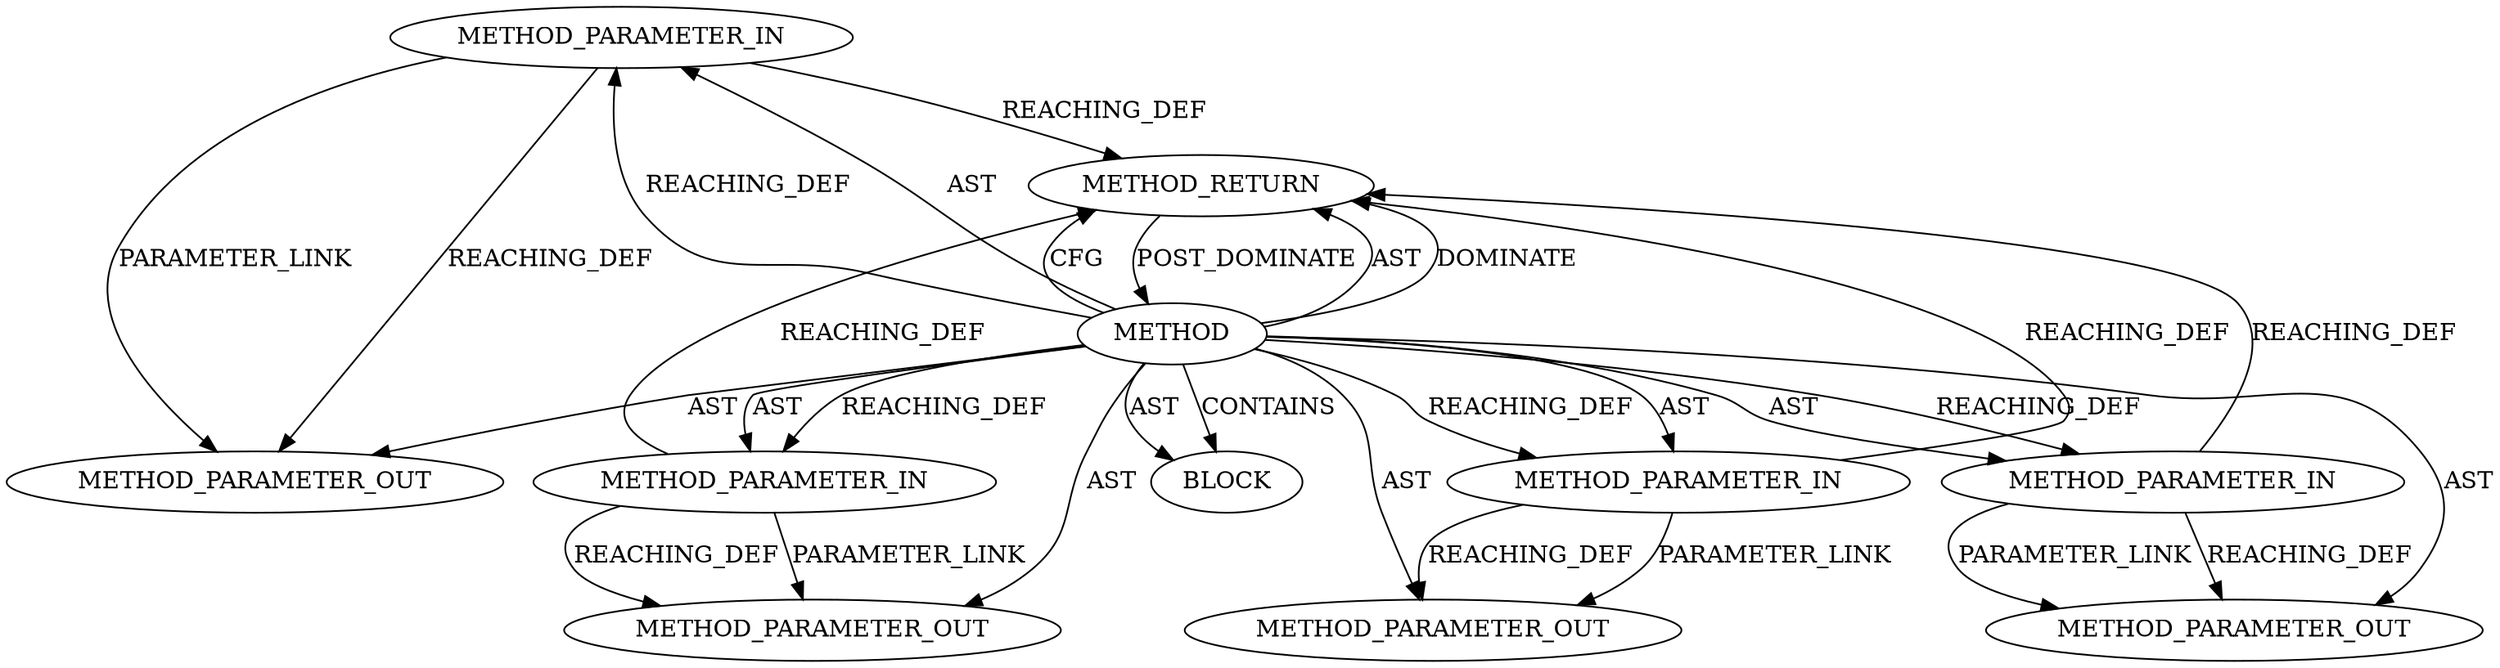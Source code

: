 digraph {
  19438 [label=METHOD_PARAMETER_IN ORDER=2 CODE="p2" IS_VARIADIC=false TYPE_FULL_NAME="ANY" EVALUATION_STRATEGY="BY_VALUE" INDEX=2 NAME="p2"]
  21792 [label=METHOD_PARAMETER_OUT ORDER=2 CODE="p2" IS_VARIADIC=false TYPE_FULL_NAME="ANY" EVALUATION_STRATEGY="BY_VALUE" INDEX=2 NAME="p2"]
  19441 [label=BLOCK ORDER=1 ARGUMENT_INDEX=1 CODE="<empty>" TYPE_FULL_NAME="ANY"]
  19436 [label=METHOD AST_PARENT_TYPE="NAMESPACE_BLOCK" AST_PARENT_FULL_NAME="<global>" ORDER=0 CODE="<empty>" FULL_NAME="tls_dev_del" IS_EXTERNAL=true FILENAME="<empty>" SIGNATURE="" NAME="tls_dev_del"]
  19442 [label=METHOD_RETURN ORDER=2 CODE="RET" TYPE_FULL_NAME="ANY" EVALUATION_STRATEGY="BY_VALUE"]
  21791 [label=METHOD_PARAMETER_OUT ORDER=1 CODE="p1" IS_VARIADIC=false TYPE_FULL_NAME="ANY" EVALUATION_STRATEGY="BY_VALUE" INDEX=1 NAME="p1"]
  19437 [label=METHOD_PARAMETER_IN ORDER=1 CODE="p1" IS_VARIADIC=false TYPE_FULL_NAME="ANY" EVALUATION_STRATEGY="BY_VALUE" INDEX=1 NAME="p1"]
  21794 [label=METHOD_PARAMETER_OUT ORDER=4 CODE="p4" IS_VARIADIC=false TYPE_FULL_NAME="ANY" EVALUATION_STRATEGY="BY_VALUE" INDEX=4 NAME="p4"]
  21793 [label=METHOD_PARAMETER_OUT ORDER=3 CODE="p3" IS_VARIADIC=false TYPE_FULL_NAME="ANY" EVALUATION_STRATEGY="BY_VALUE" INDEX=3 NAME="p3"]
  19440 [label=METHOD_PARAMETER_IN ORDER=4 CODE="p4" IS_VARIADIC=false TYPE_FULL_NAME="ANY" EVALUATION_STRATEGY="BY_VALUE" INDEX=4 NAME="p4"]
  19439 [label=METHOD_PARAMETER_IN ORDER=3 CODE="p3" IS_VARIADIC=false TYPE_FULL_NAME="ANY" EVALUATION_STRATEGY="BY_VALUE" INDEX=3 NAME="p3"]
  19436 -> 19442 [label=AST ]
  19436 -> 21794 [label=AST ]
  19439 -> 21793 [label=PARAMETER_LINK ]
  19437 -> 21791 [label=REACHING_DEF VARIABLE="p1"]
  19436 -> 21792 [label=AST ]
  19439 -> 21793 [label=REACHING_DEF VARIABLE="p3"]
  19436 -> 19442 [label=DOMINATE ]
  19436 -> 19439 [label=AST ]
  19438 -> 21792 [label=PARAMETER_LINK ]
  19439 -> 19442 [label=REACHING_DEF VARIABLE="p3"]
  19440 -> 19442 [label=REACHING_DEF VARIABLE="p4"]
  19437 -> 19442 [label=REACHING_DEF VARIABLE="p1"]
  19436 -> 19442 [label=CFG ]
  19436 -> 19437 [label=AST ]
  19436 -> 21793 [label=AST ]
  19436 -> 19441 [label=AST ]
  19440 -> 21794 [label=PARAMETER_LINK ]
  19442 -> 19436 [label=POST_DOMINATE ]
  19438 -> 19442 [label=REACHING_DEF VARIABLE="p2"]
  19436 -> 19438 [label=REACHING_DEF VARIABLE=""]
  19436 -> 19441 [label=CONTAINS ]
  19436 -> 19439 [label=REACHING_DEF VARIABLE=""]
  19437 -> 21791 [label=PARAMETER_LINK ]
  19436 -> 19440 [label=AST ]
  19436 -> 19438 [label=AST ]
  19436 -> 19437 [label=REACHING_DEF VARIABLE=""]
  19436 -> 19440 [label=REACHING_DEF VARIABLE=""]
  19436 -> 21791 [label=AST ]
  19438 -> 21792 [label=REACHING_DEF VARIABLE="p2"]
  19440 -> 21794 [label=REACHING_DEF VARIABLE="p4"]
}
